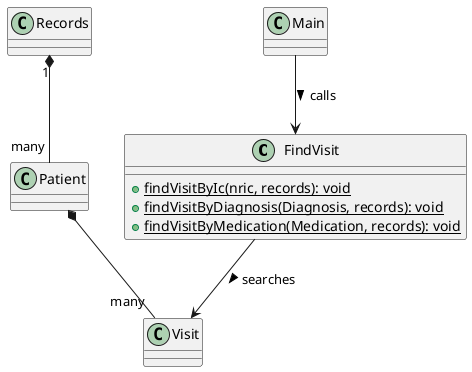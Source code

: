 @startuml
'https://plantuml.com/class-diagram

class FindVisit {
  +{static} findVisitByIc(nric, records): void
  +{static} findVisitByDiagnosis(Diagnosis, records): void
  +{static} findVisitByMedication(Medication, records): void
}

class Patient {}
class Visit {}
class Main {}
class Records {}

Main --> FindVisit : calls >
FindVisit --> Visit : searches >
Records "1" *-- "many" Patient
Patient *-- "many" Visit

@enduml